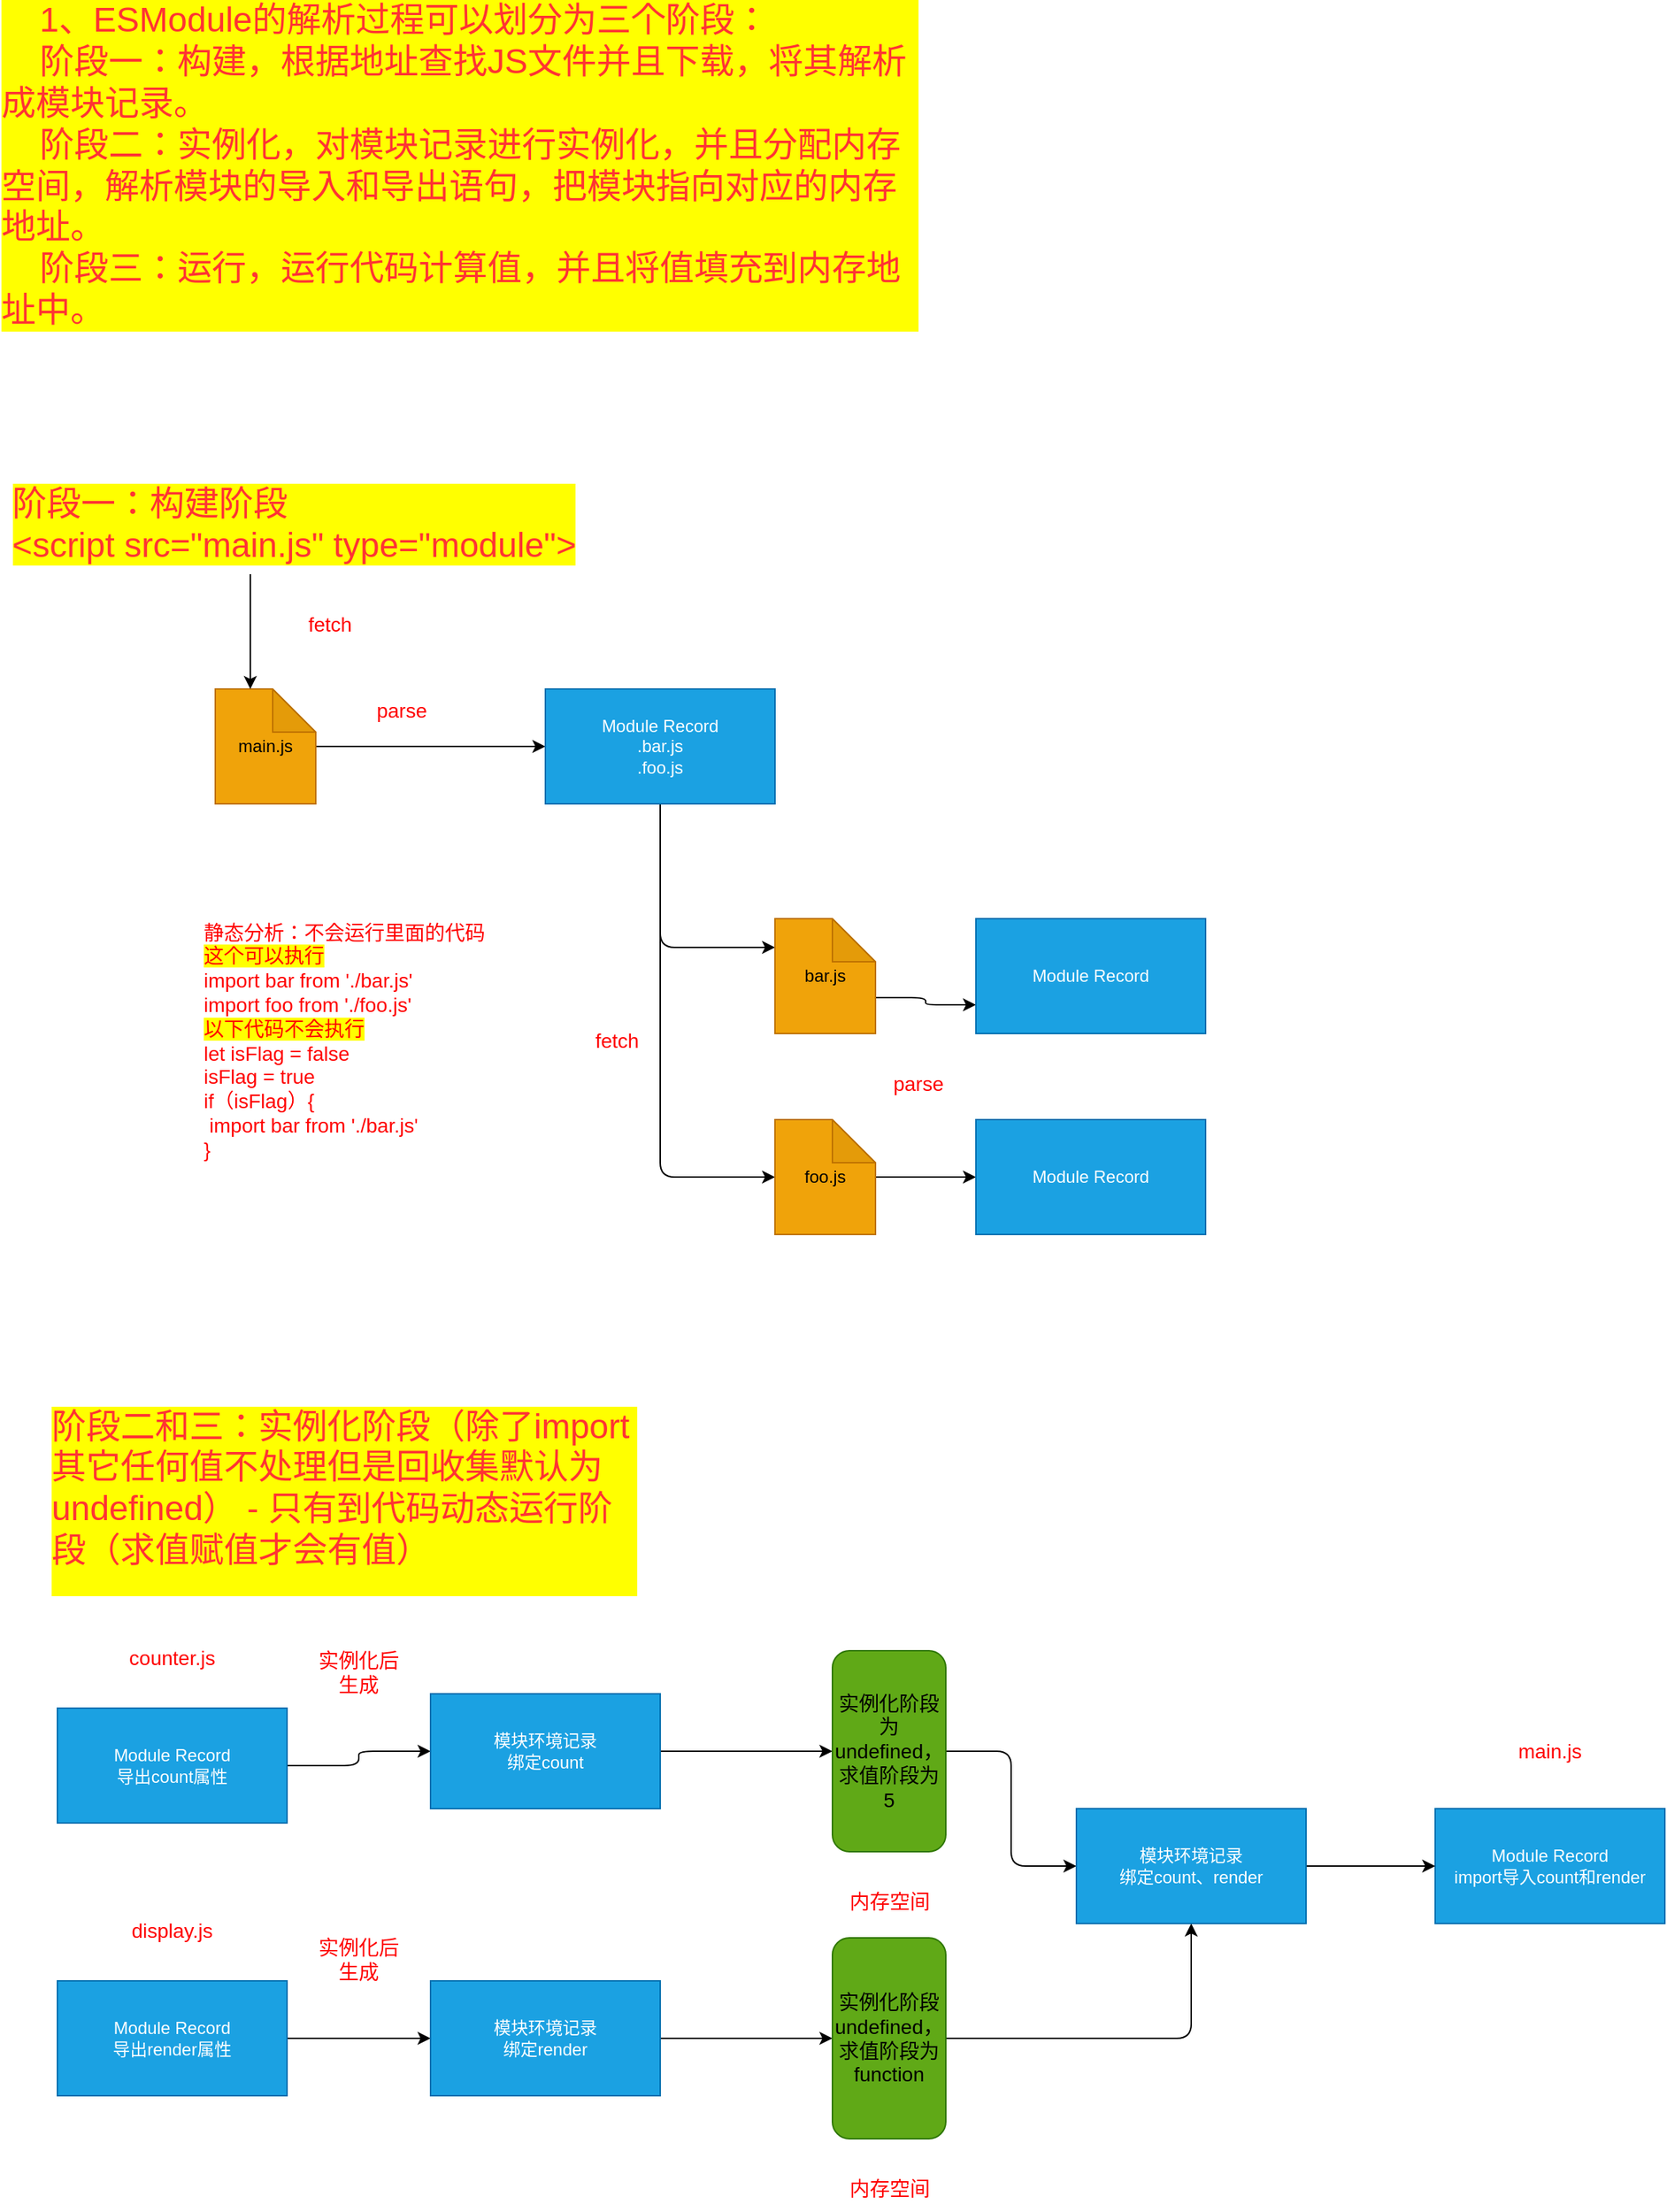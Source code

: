 <mxfile>
    <diagram id="kWI5YO71BJAJT_c5-TrA" name="第 1 页">
        <mxGraphModel dx="1584" dy="912" grid="1" gridSize="10" guides="1" tooltips="1" connect="1" arrows="1" fold="1" page="1" pageScale="1" pageWidth="827" pageHeight="1169" math="0" shadow="0">
            <root>
                <mxCell id="0"/>
                <mxCell id="1" parent="0"/>
                <mxCell id="2" value="&lt;div style=&quot;text-align: left;&quot;&gt;&lt;span style=&quot;font-size: 24px;&quot;&gt;&amp;nbsp; &amp;nbsp; 1、ESModule的解析过程可以划分为三个阶段：&lt;/span&gt;&lt;/div&gt;&lt;div style=&quot;text-align: left;&quot;&gt;&lt;span style=&quot;font-size: 24px;&quot;&gt;&amp;nbsp; &amp;nbsp; 阶段一：构建，根据地址查找JS文件并且下载，将其解析成模块记录。&lt;/span&gt;&lt;/div&gt;&lt;div style=&quot;text-align: left;&quot;&gt;&lt;span style=&quot;font-size: 24px;&quot;&gt;&amp;nbsp; &amp;nbsp; 阶段二：实例化，对模块记录进行实例化，并且分配内存空间，解析模块的导入和导出语句，把模块指向对应的内存地址。&lt;/span&gt;&lt;/div&gt;&lt;div style=&quot;text-align: left;&quot;&gt;&lt;span style=&quot;font-size: 24px;&quot;&gt;&amp;nbsp; &amp;nbsp; 阶段三：运行，运行代码计算值，并且将值填充到内存地址中。&lt;/span&gt;&lt;/div&gt;" style="text;strokeColor=none;align=center;fillColor=none;html=1;verticalAlign=middle;whiteSpace=wrap;rounded=0;fontSize=14;fontColor=#FF3333;labelBackgroundColor=#FFFF00;" parent="1" vertex="1">
                    <mxGeometry x="60" y="120" width="641" height="230" as="geometry"/>
                </mxCell>
                <mxCell id="3" value="&lt;div style=&quot;text-align: left;&quot;&gt;&lt;span style=&quot;font-size: 24px;&quot;&gt;阶段一：构建阶段&lt;/span&gt;&lt;/div&gt;&lt;div style=&quot;text-align: left;&quot;&gt;&lt;span style=&quot;font-size: 24px;&quot;&gt;&amp;lt;script src=&quot;main.js&quot; type=&quot;module&quot;&amp;gt;&lt;/span&gt;&lt;/div&gt;" style="text;strokeColor=none;align=center;fillColor=none;html=1;verticalAlign=middle;whiteSpace=wrap;rounded=0;fontSize=14;fontColor=#FF3333;labelBackgroundColor=#FFFF00;" parent="1" vertex="1">
                    <mxGeometry x="60" y="370" width="410" height="230" as="geometry"/>
                </mxCell>
                <mxCell id="11" style="edgeStyle=none;html=1;entryX=0;entryY=0.5;entryDx=0;entryDy=0;fontColor=#FF0000;" parent="1" source="5" target="10" edge="1">
                    <mxGeometry relative="1" as="geometry"/>
                </mxCell>
                <mxCell id="5" value="main.js" style="shape=note;whiteSpace=wrap;html=1;backgroundOutline=1;darkOpacity=0.05;fillColor=#f0a30a;fontColor=#000000;strokeColor=#BD7000;" parent="1" vertex="1">
                    <mxGeometry x="210" y="600" width="70" height="80" as="geometry"/>
                </mxCell>
                <mxCell id="7" value="" style="endArrow=classic;html=1;" parent="1" edge="1">
                    <mxGeometry width="50" height="50" relative="1" as="geometry">
                        <mxPoint x="234.41" y="520" as="sourcePoint"/>
                        <mxPoint x="234.41" y="600" as="targetPoint"/>
                    </mxGeometry>
                </mxCell>
                <mxCell id="9" value="&lt;font style=&quot;font-size: 14px;&quot;&gt;fetch&lt;/font&gt;" style="text;strokeColor=none;align=center;fillColor=none;html=1;verticalAlign=middle;whiteSpace=wrap;rounded=0;fontColor=#FF0000;" parent="1" vertex="1">
                    <mxGeometry x="260" y="540" width="60" height="30" as="geometry"/>
                </mxCell>
                <mxCell id="22" style="edgeStyle=orthogonalEdgeStyle;html=1;exitX=0.5;exitY=1;exitDx=0;exitDy=0;entryX=0;entryY=0.5;entryDx=0;entryDy=0;fontSize=14;fontColor=#FF0000;" parent="1" source="10" edge="1">
                    <mxGeometry relative="1" as="geometry">
                        <mxPoint x="600" y="780" as="targetPoint"/>
                        <Array as="points">
                            <mxPoint x="520" y="780"/>
                        </Array>
                    </mxGeometry>
                </mxCell>
                <mxCell id="23" style="edgeStyle=orthogonalEdgeStyle;html=1;entryX=0;entryY=0.5;entryDx=0;entryDy=0;fontSize=14;fontColor=#FF0000;entryPerimeter=0;" parent="1" source="10" target="26" edge="1">
                    <mxGeometry relative="1" as="geometry">
                        <mxPoint x="600" y="910" as="targetPoint"/>
                        <Array as="points">
                            <mxPoint x="520" y="940"/>
                        </Array>
                    </mxGeometry>
                </mxCell>
                <mxCell id="10" value="Module Record&lt;br&gt;.bar.js&lt;br&gt;.foo.js" style="rounded=0;whiteSpace=wrap;html=1;fontColor=#ffffff;fillColor=#1ba1e2;strokeColor=#006EAF;" parent="1" vertex="1">
                    <mxGeometry x="440" y="600" width="160" height="80" as="geometry"/>
                </mxCell>
                <mxCell id="13" value="&lt;font style=&quot;font-size: 14px;&quot;&gt;parse&lt;/font&gt;" style="text;strokeColor=none;align=center;fillColor=none;html=1;verticalAlign=middle;whiteSpace=wrap;rounded=0;fontColor=#FF0000;" parent="1" vertex="1">
                    <mxGeometry x="310" y="600" width="60" height="30" as="geometry"/>
                </mxCell>
                <mxCell id="14" value="&lt;div style=&quot;text-align: left;&quot;&gt;&lt;span style=&quot;font-size: 14px; background-color: initial;&quot;&gt;静态分析：不会运行里面的代码&lt;/span&gt;&lt;/div&gt;&lt;div style=&quot;text-align: left;&quot;&gt;&lt;span style=&quot;font-size: 14px; background-color: rgb(255, 255, 0);&quot;&gt;这个可以执行&lt;/span&gt;&lt;/div&gt;&lt;div style=&quot;text-align: left;&quot;&gt;&lt;span style=&quot;font-size: 14px;&quot;&gt;import bar from './bar.js'&lt;/span&gt;&lt;span style=&quot;font-size: 14px; background-color: initial;&quot;&gt;&lt;br&gt;&lt;/span&gt;&lt;/div&gt;&lt;div style=&quot;text-align: left;&quot;&gt;&lt;span style=&quot;font-size: 14px;&quot;&gt;import foo from './foo.js'&lt;/span&gt;&lt;span style=&quot;font-size: 14px;&quot;&gt;&lt;br&gt;&lt;/span&gt;&lt;/div&gt;&lt;div style=&quot;text-align: left;&quot;&gt;&lt;span style=&quot;font-size: 14px; background-color: rgb(255, 255, 0);&quot;&gt;以下代码不会执行&lt;/span&gt;&lt;/div&gt;&lt;span style=&quot;font-size: 14px;&quot;&gt;&lt;div style=&quot;text-align: left;&quot;&gt;&lt;span style=&quot;background-color: initial;&quot;&gt;let isFlag = false&lt;/span&gt;&lt;/div&gt;&lt;div style=&quot;text-align: left;&quot;&gt;&lt;span style=&quot;background-color: initial;&quot;&gt;isFlag = true&lt;/span&gt;&lt;/div&gt;&lt;div style=&quot;text-align: left;&quot;&gt;&lt;span style=&quot;background-color: initial;&quot;&gt;if（isFlag）{&lt;/span&gt;&lt;/div&gt;&lt;div style=&quot;text-align: left;&quot;&gt;&lt;span style=&quot;background-color: initial;&quot;&gt;&amp;nbsp;import bar from './bar.js'&lt;/span&gt;&lt;/div&gt;&lt;div style=&quot;text-align: left;&quot;&gt;&lt;span style=&quot;background-color: initial;&quot;&gt;}&lt;/span&gt;&lt;/div&gt;&lt;/span&gt;" style="text;strokeColor=none;align=center;fillColor=none;html=1;verticalAlign=middle;whiteSpace=wrap;rounded=0;fontColor=#FF0000;" parent="1" vertex="1">
                    <mxGeometry x="200" y="720" width="200" height="250" as="geometry"/>
                </mxCell>
                <mxCell id="32" style="edgeStyle=orthogonalEdgeStyle;html=1;exitX=0;exitY=0;exitDx=70;exitDy=55;exitPerimeter=0;entryX=0;entryY=0.75;entryDx=0;entryDy=0;fontSize=14;fontColor=#FF0000;" parent="1" source="25" target="27" edge="1">
                    <mxGeometry relative="1" as="geometry"/>
                </mxCell>
                <mxCell id="25" value="bar.js" style="shape=note;whiteSpace=wrap;html=1;backgroundOutline=1;darkOpacity=0.05;fillColor=#f0a30a;fontColor=#000000;strokeColor=#BD7000;" parent="1" vertex="1">
                    <mxGeometry x="600" y="760" width="70" height="80" as="geometry"/>
                </mxCell>
                <mxCell id="31" style="edgeStyle=orthogonalEdgeStyle;html=1;entryX=0;entryY=0.5;entryDx=0;entryDy=0;fontSize=14;fontColor=#FF0000;" parent="1" source="26" target="28" edge="1">
                    <mxGeometry relative="1" as="geometry"/>
                </mxCell>
                <mxCell id="26" value="foo.js" style="shape=note;whiteSpace=wrap;html=1;backgroundOutline=1;darkOpacity=0.05;fillColor=#f0a30a;fontColor=#000000;strokeColor=#BD7000;" parent="1" vertex="1">
                    <mxGeometry x="600" y="900" width="70" height="80" as="geometry"/>
                </mxCell>
                <mxCell id="27" value="Module Record" style="rounded=0;whiteSpace=wrap;html=1;fontColor=#ffffff;fillColor=#1ba1e2;strokeColor=#006EAF;" parent="1" vertex="1">
                    <mxGeometry x="740" y="760" width="160" height="80" as="geometry"/>
                </mxCell>
                <mxCell id="28" value="Module Record" style="rounded=0;whiteSpace=wrap;html=1;fontColor=#ffffff;fillColor=#1ba1e2;strokeColor=#006EAF;" parent="1" vertex="1">
                    <mxGeometry x="740" y="900" width="160" height="80" as="geometry"/>
                </mxCell>
                <mxCell id="33" value="&lt;font style=&quot;font-size: 14px;&quot;&gt;fetch&lt;/font&gt;" style="text;strokeColor=none;align=center;fillColor=none;html=1;verticalAlign=middle;whiteSpace=wrap;rounded=0;fontColor=#FF0000;" parent="1" vertex="1">
                    <mxGeometry x="460" y="830" width="60" height="30" as="geometry"/>
                </mxCell>
                <mxCell id="34" value="&lt;font style=&quot;font-size: 14px;&quot;&gt;parse&lt;/font&gt;" style="text;strokeColor=none;align=center;fillColor=none;html=1;verticalAlign=middle;whiteSpace=wrap;rounded=0;fontColor=#FF0000;" parent="1" vertex="1">
                    <mxGeometry x="670" y="860" width="60" height="30" as="geometry"/>
                </mxCell>
                <mxCell id="35" value="&lt;div style=&quot;text-align: left;&quot;&gt;&lt;span style=&quot;font-size: 24px;&quot;&gt;阶段二和三：实例化阶段（除了import其它任何值不处理但是回收集默认为undefined） - 只有到代码动态运行阶段（求值赋值才会有值）&lt;/span&gt;&lt;/div&gt;&lt;div style=&quot;text-align: left;&quot;&gt;&lt;br&gt;&lt;/div&gt;" style="text;strokeColor=none;align=center;fillColor=none;html=1;verticalAlign=middle;whiteSpace=wrap;rounded=0;fontSize=14;fontColor=#FF3333;labelBackgroundColor=#FFFF00;" parent="1" vertex="1">
                    <mxGeometry x="95" y="1100" width="410" height="130" as="geometry"/>
                </mxCell>
                <mxCell id="42" style="edgeStyle=orthogonalEdgeStyle;html=1;exitX=1;exitY=0.5;exitDx=0;exitDy=0;entryX=0;entryY=0.5;entryDx=0;entryDy=0;fontSize=14;fontColor=#FF0000;" parent="1" source="36" target="40" edge="1">
                    <mxGeometry relative="1" as="geometry"/>
                </mxCell>
                <mxCell id="36" value="Module Record&lt;br&gt;导出count属性" style="rounded=0;whiteSpace=wrap;html=1;fontColor=#ffffff;fillColor=#1ba1e2;strokeColor=#006EAF;" parent="1" vertex="1">
                    <mxGeometry x="100" y="1310" width="160" height="80" as="geometry"/>
                </mxCell>
                <mxCell id="37" value="&lt;font style=&quot;font-size: 14px;&quot;&gt;counter.js&lt;/font&gt;" style="text;strokeColor=none;align=center;fillColor=none;html=1;verticalAlign=middle;whiteSpace=wrap;rounded=0;fontColor=#FF0000;" parent="1" vertex="1">
                    <mxGeometry x="150" y="1260" width="60" height="30" as="geometry"/>
                </mxCell>
                <mxCell id="43" style="edgeStyle=orthogonalEdgeStyle;html=1;exitX=1;exitY=0.5;exitDx=0;exitDy=0;entryX=0;entryY=0.5;entryDx=0;entryDy=0;fontSize=14;fontColor=#FF0000;" parent="1" source="38" target="41" edge="1">
                    <mxGeometry relative="1" as="geometry"/>
                </mxCell>
                <mxCell id="38" value="Module Record&lt;br&gt;导出render属性" style="rounded=0;whiteSpace=wrap;html=1;fontColor=#ffffff;fillColor=#1ba1e2;strokeColor=#006EAF;" parent="1" vertex="1">
                    <mxGeometry x="100" y="1500" width="160" height="80" as="geometry"/>
                </mxCell>
                <mxCell id="39" value="&lt;font style=&quot;font-size: 14px;&quot;&gt;display.js&lt;/font&gt;" style="text;strokeColor=none;align=center;fillColor=none;html=1;verticalAlign=middle;whiteSpace=wrap;rounded=0;fontColor=#FF0000;" parent="1" vertex="1">
                    <mxGeometry x="150" y="1450" width="60" height="30" as="geometry"/>
                </mxCell>
                <mxCell id="48" style="edgeStyle=orthogonalEdgeStyle;html=1;exitX=1;exitY=0.5;exitDx=0;exitDy=0;entryX=0;entryY=0.5;entryDx=0;entryDy=0;fontSize=14;fontColor=#FF0000;" parent="1" source="40" target="46" edge="1">
                    <mxGeometry relative="1" as="geometry"/>
                </mxCell>
                <mxCell id="40" value="模块环境记录&lt;br&gt;绑定count" style="rounded=0;whiteSpace=wrap;html=1;fontColor=#ffffff;fillColor=#1ba1e2;strokeColor=#006EAF;" parent="1" vertex="1">
                    <mxGeometry x="360" y="1300" width="160" height="80" as="geometry"/>
                </mxCell>
                <mxCell id="49" style="edgeStyle=orthogonalEdgeStyle;html=1;exitX=1;exitY=0.5;exitDx=0;exitDy=0;entryX=0;entryY=0.5;entryDx=0;entryDy=0;fontSize=14;fontColor=#FF0000;" parent="1" source="41" edge="1">
                    <mxGeometry relative="1" as="geometry">
                        <mxPoint x="640.0" y="1540" as="targetPoint"/>
                    </mxGeometry>
                </mxCell>
                <mxCell id="41" value="模块环境记录&lt;br&gt;绑定render" style="rounded=0;whiteSpace=wrap;html=1;fontColor=#ffffff;fillColor=#1ba1e2;strokeColor=#006EAF;" parent="1" vertex="1">
                    <mxGeometry x="360" y="1500" width="160" height="80" as="geometry"/>
                </mxCell>
                <mxCell id="44" value="&lt;font style=&quot;font-size: 14px;&quot;&gt;实例化后生成&lt;/font&gt;" style="text;strokeColor=none;align=center;fillColor=none;html=1;verticalAlign=middle;whiteSpace=wrap;rounded=0;fontColor=#FF0000;" parent="1" vertex="1">
                    <mxGeometry x="280" y="1270" width="60" height="30" as="geometry"/>
                </mxCell>
                <mxCell id="45" value="&lt;font style=&quot;font-size: 14px;&quot;&gt;实例化后生成&lt;/font&gt;" style="text;strokeColor=none;align=center;fillColor=none;html=1;verticalAlign=middle;whiteSpace=wrap;rounded=0;fontColor=#FF0000;" parent="1" vertex="1">
                    <mxGeometry x="280" y="1470" width="60" height="30" as="geometry"/>
                </mxCell>
                <mxCell id="57" style="edgeStyle=orthogonalEdgeStyle;html=1;exitX=1;exitY=0.5;exitDx=0;exitDy=0;fontSize=14;fontColor=#000000;" parent="1" source="46" target="56" edge="1">
                    <mxGeometry relative="1" as="geometry"/>
                </mxCell>
                <mxCell id="46" value="&lt;font style=&quot;&quot; color=&quot;#000000&quot;&gt;实例化阶段为undefined，求值阶段为5&lt;/font&gt;" style="rounded=1;whiteSpace=wrap;html=1;labelBackgroundColor=#60a917;fontSize=14;fontColor=#ffffff;fillColor=#60a917;strokeColor=#2D7600;" parent="1" vertex="1">
                    <mxGeometry x="640" y="1270" width="79" height="140" as="geometry"/>
                </mxCell>
                <mxCell id="58" style="edgeStyle=orthogonalEdgeStyle;html=1;exitX=1;exitY=0.5;exitDx=0;exitDy=0;entryX=0.5;entryY=1;entryDx=0;entryDy=0;fontSize=14;fontColor=#000000;" parent="1" source="50" target="56" edge="1">
                    <mxGeometry relative="1" as="geometry"/>
                </mxCell>
                <mxCell id="50" value="&lt;span style=&quot;color: rgb(0, 0, 0);&quot;&gt;实例化阶段undefined，求值阶段为function&lt;/span&gt;" style="rounded=1;whiteSpace=wrap;html=1;labelBackgroundColor=#60a917;fontSize=14;fontColor=#ffffff;fillColor=#60a917;strokeColor=#2D7600;" parent="1" vertex="1">
                    <mxGeometry x="640" y="1470" width="79" height="140" as="geometry"/>
                </mxCell>
                <mxCell id="51" value="&lt;font style=&quot;font-size: 14px;&quot;&gt;内存空间&lt;/font&gt;" style="text;strokeColor=none;align=center;fillColor=none;html=1;verticalAlign=middle;whiteSpace=wrap;rounded=0;fontColor=#FF0000;" parent="1" vertex="1">
                    <mxGeometry x="649.5" y="1430" width="60" height="30" as="geometry"/>
                </mxCell>
                <mxCell id="52" value="&lt;font style=&quot;font-size: 14px;&quot;&gt;内存空间&lt;/font&gt;" style="text;strokeColor=none;align=center;fillColor=none;html=1;verticalAlign=middle;whiteSpace=wrap;rounded=0;fontColor=#FF0000;" parent="1" vertex="1">
                    <mxGeometry x="649.5" y="1630" width="60" height="30" as="geometry"/>
                </mxCell>
                <mxCell id="53" value="Module Record&lt;br&gt;import导入count和render" style="rounded=0;whiteSpace=wrap;html=1;fontColor=#ffffff;fillColor=#1ba1e2;strokeColor=#006EAF;" parent="1" vertex="1">
                    <mxGeometry x="1060" y="1380" width="160" height="80" as="geometry"/>
                </mxCell>
                <mxCell id="55" value="&lt;font style=&quot;font-size: 14px;&quot;&gt;main.js&lt;/font&gt;" style="text;strokeColor=none;align=center;fillColor=none;html=1;verticalAlign=middle;whiteSpace=wrap;rounded=0;fontColor=#FF0000;" parent="1" vertex="1">
                    <mxGeometry x="1110" y="1325" width="60" height="30" as="geometry"/>
                </mxCell>
                <mxCell id="59" style="edgeStyle=orthogonalEdgeStyle;html=1;exitX=1;exitY=0.5;exitDx=0;exitDy=0;entryX=0;entryY=0.5;entryDx=0;entryDy=0;fontSize=14;fontColor=#000000;" parent="1" source="56" target="53" edge="1">
                    <mxGeometry relative="1" as="geometry"/>
                </mxCell>
                <mxCell id="56" value="模块环境记录&lt;br&gt;绑定count、render" style="rounded=0;whiteSpace=wrap;html=1;fontColor=#ffffff;fillColor=#1ba1e2;strokeColor=#006EAF;" parent="1" vertex="1">
                    <mxGeometry x="810" y="1380" width="160" height="80" as="geometry"/>
                </mxCell>
            </root>
        </mxGraphModel>
    </diagram>
</mxfile>